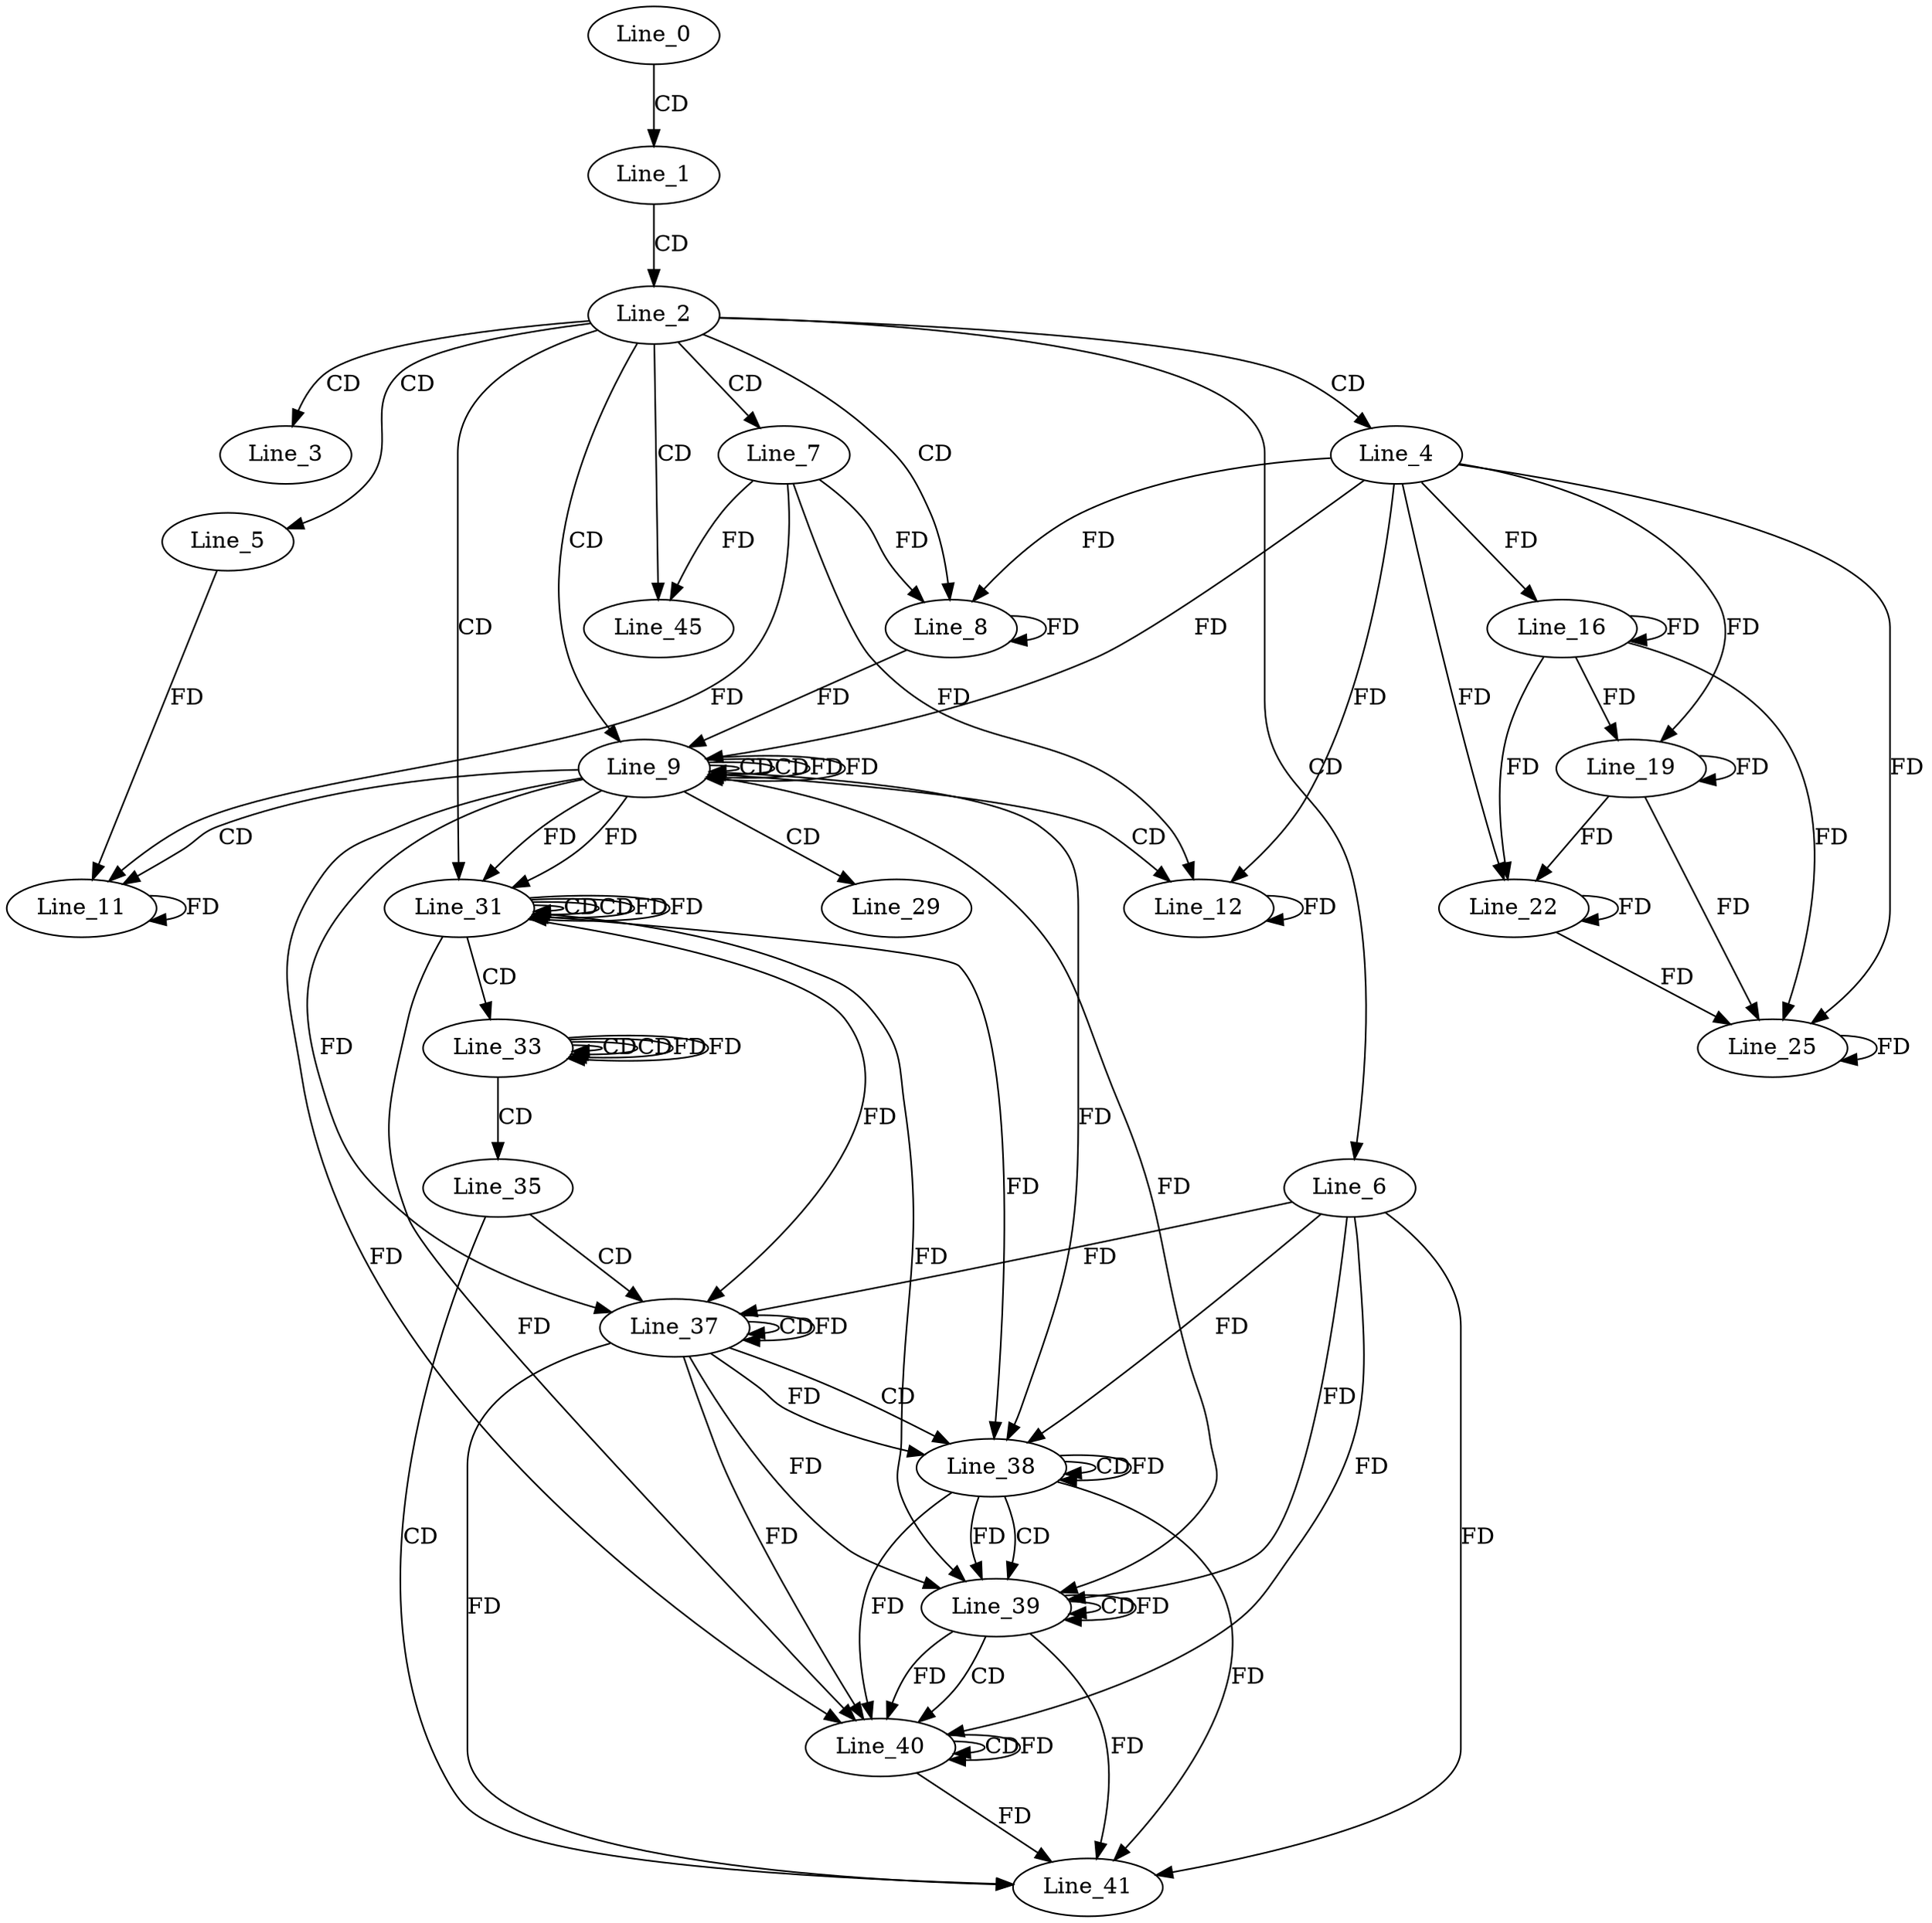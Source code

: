 digraph G {
  Line_0;
  Line_1;
  Line_2;
  Line_3;
  Line_4;
  Line_5;
  Line_6;
  Line_7;
  Line_8;
  Line_8;
  Line_9;
  Line_9;
  Line_9;
  Line_11;
  Line_11;
  Line_12;
  Line_12;
  Line_16;
  Line_19;
  Line_22;
  Line_25;
  Line_29;
  Line_31;
  Line_31;
  Line_31;
  Line_33;
  Line_33;
  Line_33;
  Line_35;
  Line_37;
  Line_37;
  Line_38;
  Line_38;
  Line_39;
  Line_39;
  Line_40;
  Line_40;
  Line_41;
  Line_45;
  Line_0 -> Line_1 [ label="CD" ];
  Line_1 -> Line_2 [ label="CD" ];
  Line_2 -> Line_3 [ label="CD" ];
  Line_2 -> Line_4 [ label="CD" ];
  Line_2 -> Line_5 [ label="CD" ];
  Line_2 -> Line_6 [ label="CD" ];
  Line_2 -> Line_7 [ label="CD" ];
  Line_2 -> Line_8 [ label="CD" ];
  Line_4 -> Line_8 [ label="FD" ];
  Line_8 -> Line_8 [ label="FD" ];
  Line_7 -> Line_8 [ label="FD" ];
  Line_2 -> Line_9 [ label="CD" ];
  Line_9 -> Line_9 [ label="CD" ];
  Line_4 -> Line_9 [ label="FD" ];
  Line_8 -> Line_9 [ label="FD" ];
  Line_9 -> Line_9 [ label="CD" ];
  Line_9 -> Line_9 [ label="FD" ];
  Line_9 -> Line_11 [ label="CD" ];
  Line_11 -> Line_11 [ label="FD" ];
  Line_5 -> Line_11 [ label="FD" ];
  Line_7 -> Line_11 [ label="FD" ];
  Line_9 -> Line_12 [ label="CD" ];
  Line_12 -> Line_12 [ label="FD" ];
  Line_4 -> Line_12 [ label="FD" ];
  Line_7 -> Line_12 [ label="FD" ];
  Line_16 -> Line_16 [ label="FD" ];
  Line_4 -> Line_16 [ label="FD" ];
  Line_16 -> Line_19 [ label="FD" ];
  Line_19 -> Line_19 [ label="FD" ];
  Line_4 -> Line_19 [ label="FD" ];
  Line_16 -> Line_22 [ label="FD" ];
  Line_19 -> Line_22 [ label="FD" ];
  Line_22 -> Line_22 [ label="FD" ];
  Line_4 -> Line_22 [ label="FD" ];
  Line_16 -> Line_25 [ label="FD" ];
  Line_19 -> Line_25 [ label="FD" ];
  Line_22 -> Line_25 [ label="FD" ];
  Line_25 -> Line_25 [ label="FD" ];
  Line_4 -> Line_25 [ label="FD" ];
  Line_9 -> Line_29 [ label="CD" ];
  Line_2 -> Line_31 [ label="CD" ];
  Line_31 -> Line_31 [ label="CD" ];
  Line_9 -> Line_31 [ label="FD" ];
  Line_31 -> Line_31 [ label="CD" ];
  Line_31 -> Line_31 [ label="FD" ];
  Line_9 -> Line_31 [ label="FD" ];
  Line_31 -> Line_33 [ label="CD" ];
  Line_33 -> Line_33 [ label="CD" ];
  Line_33 -> Line_33 [ label="CD" ];
  Line_33 -> Line_33 [ label="FD" ];
  Line_33 -> Line_35 [ label="CD" ];
  Line_35 -> Line_37 [ label="CD" ];
  Line_31 -> Line_37 [ label="FD" ];
  Line_9 -> Line_37 [ label="FD" ];
  Line_37 -> Line_37 [ label="CD" ];
  Line_37 -> Line_37 [ label="FD" ];
  Line_6 -> Line_37 [ label="FD" ];
  Line_37 -> Line_38 [ label="CD" ];
  Line_31 -> Line_38 [ label="FD" ];
  Line_9 -> Line_38 [ label="FD" ];
  Line_38 -> Line_38 [ label="CD" ];
  Line_37 -> Line_38 [ label="FD" ];
  Line_38 -> Line_38 [ label="FD" ];
  Line_6 -> Line_38 [ label="FD" ];
  Line_38 -> Line_39 [ label="CD" ];
  Line_31 -> Line_39 [ label="FD" ];
  Line_9 -> Line_39 [ label="FD" ];
  Line_39 -> Line_39 [ label="CD" ];
  Line_37 -> Line_39 [ label="FD" ];
  Line_38 -> Line_39 [ label="FD" ];
  Line_39 -> Line_39 [ label="FD" ];
  Line_6 -> Line_39 [ label="FD" ];
  Line_39 -> Line_40 [ label="CD" ];
  Line_31 -> Line_40 [ label="FD" ];
  Line_9 -> Line_40 [ label="FD" ];
  Line_40 -> Line_40 [ label="CD" ];
  Line_37 -> Line_40 [ label="FD" ];
  Line_38 -> Line_40 [ label="FD" ];
  Line_39 -> Line_40 [ label="FD" ];
  Line_40 -> Line_40 [ label="FD" ];
  Line_6 -> Line_40 [ label="FD" ];
  Line_35 -> Line_41 [ label="CD" ];
  Line_37 -> Line_41 [ label="FD" ];
  Line_38 -> Line_41 [ label="FD" ];
  Line_39 -> Line_41 [ label="FD" ];
  Line_40 -> Line_41 [ label="FD" ];
  Line_6 -> Line_41 [ label="FD" ];
  Line_2 -> Line_45 [ label="CD" ];
  Line_7 -> Line_45 [ label="FD" ];
  Line_9 -> Line_9 [ label="FD" ];
  Line_31 -> Line_31 [ label="FD" ];
  Line_33 -> Line_33 [ label="FD" ];
}
